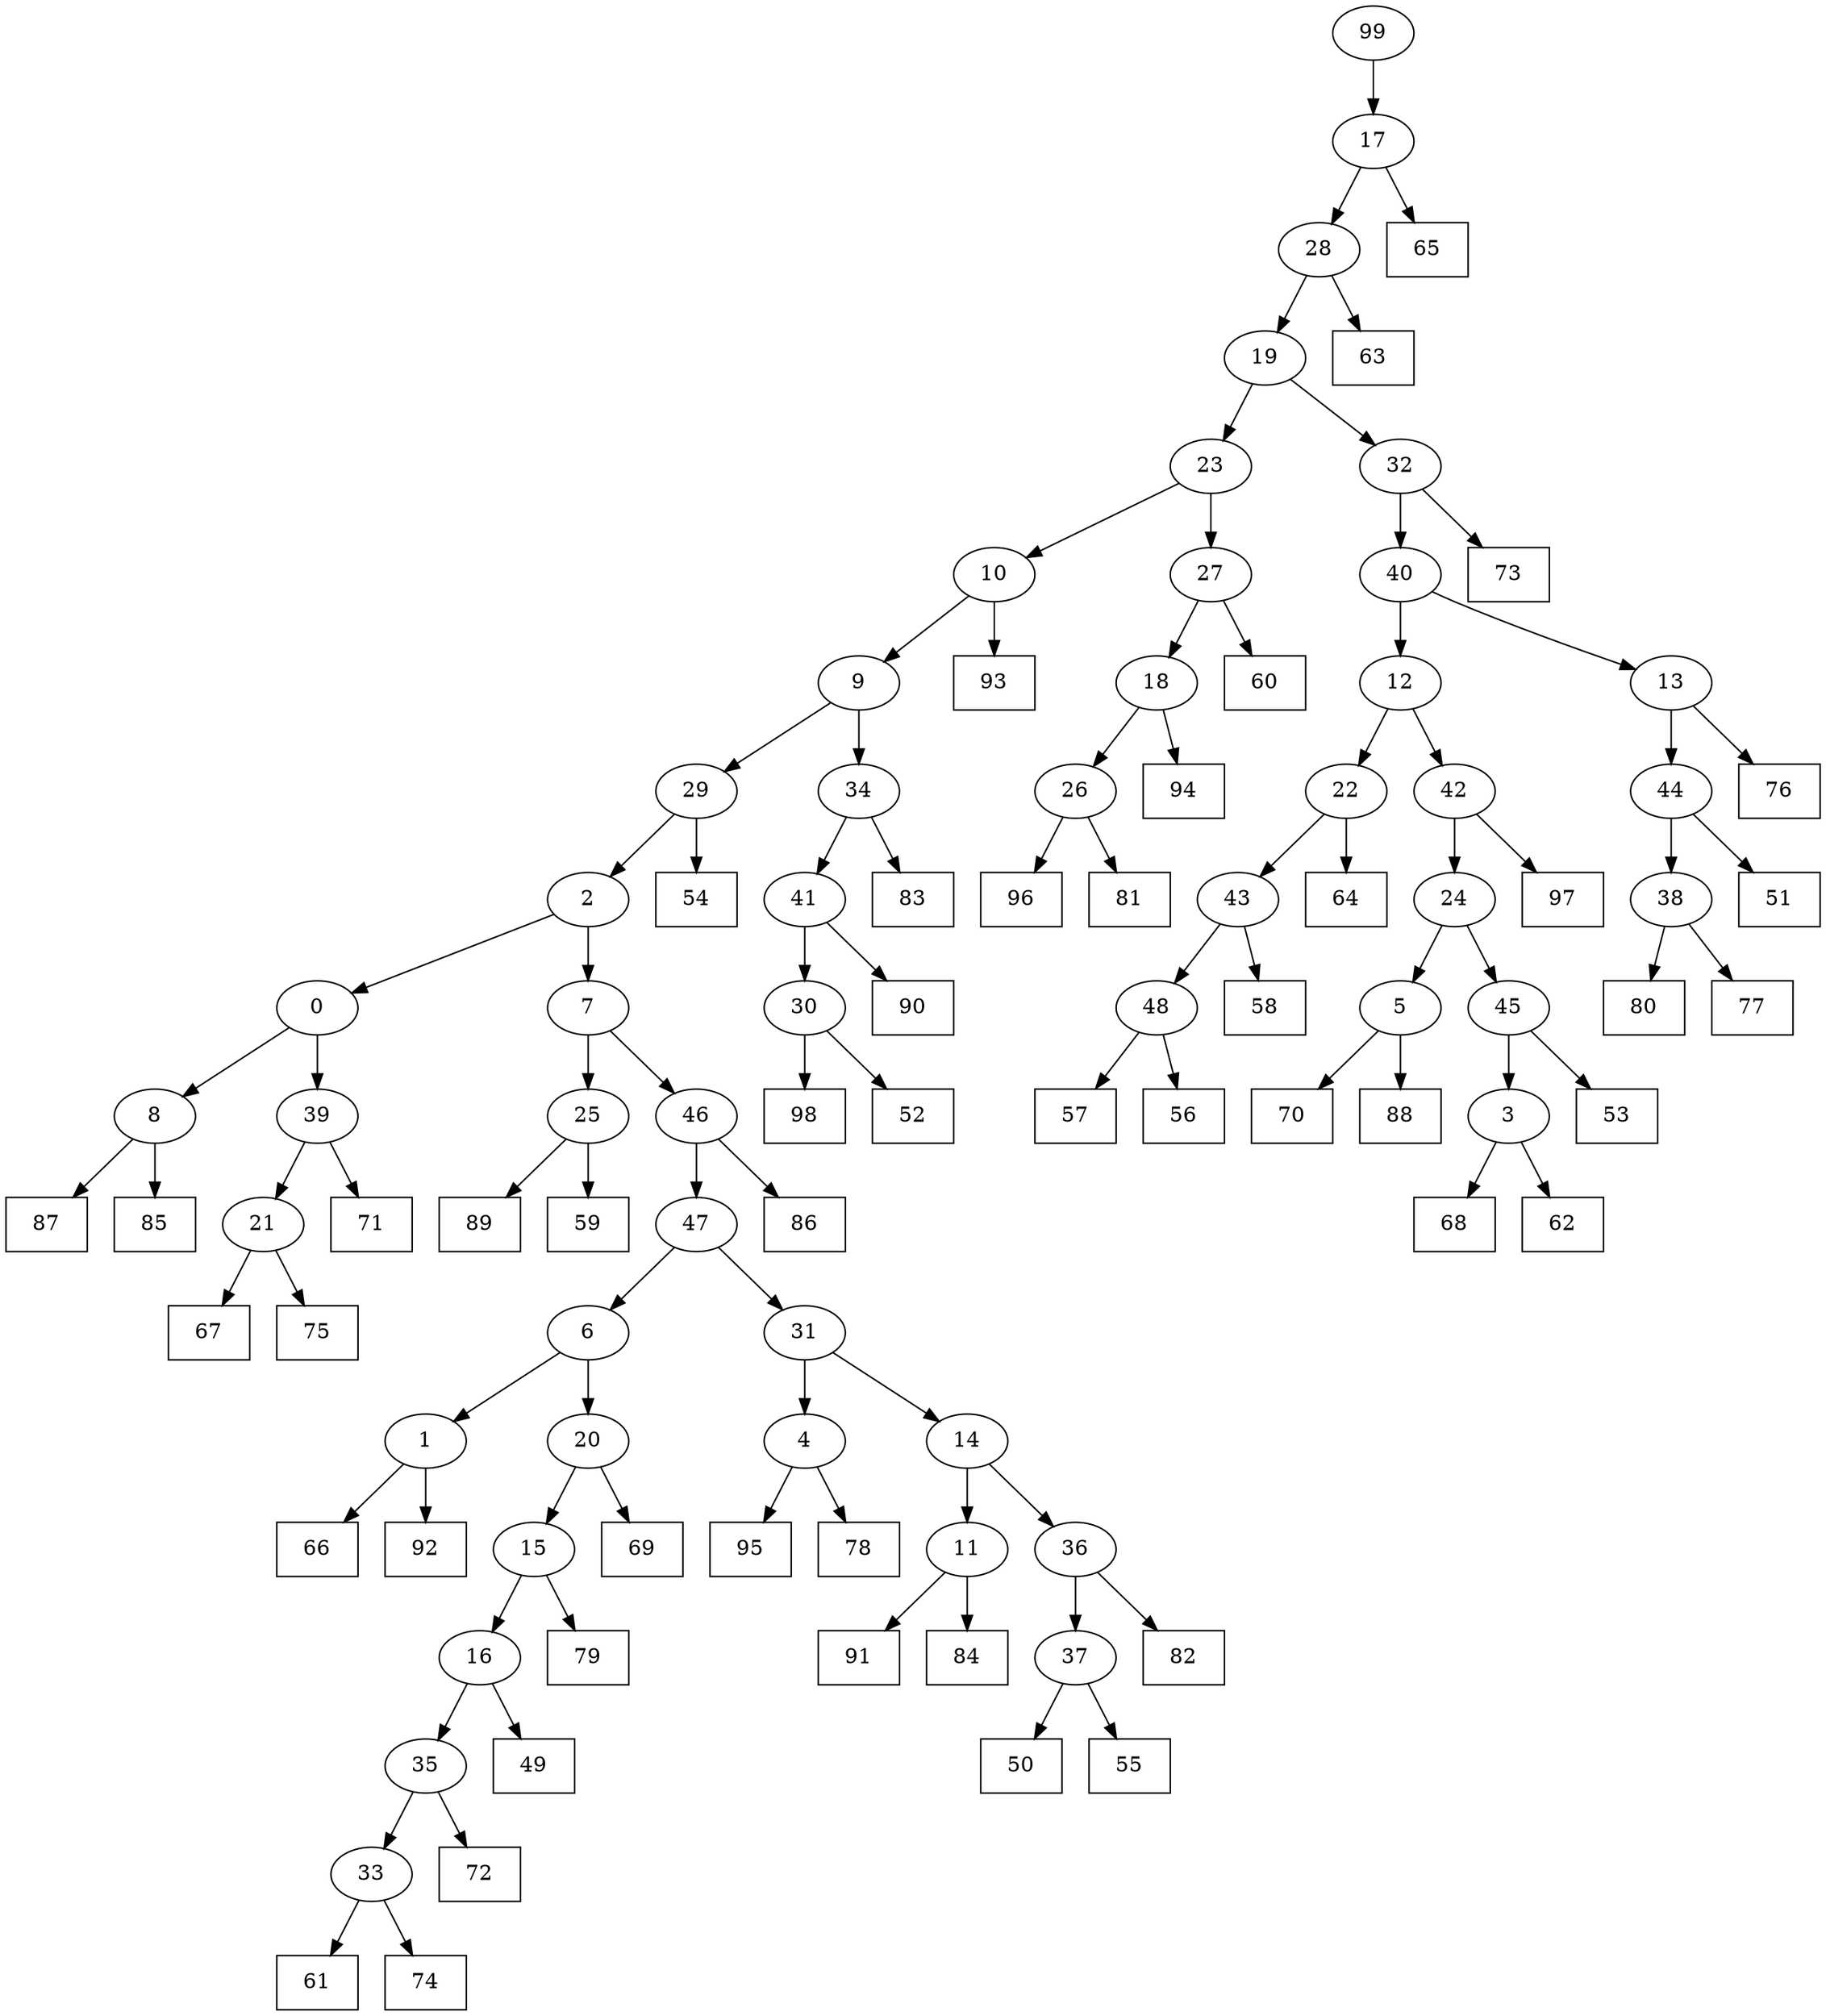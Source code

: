 digraph G {
0[label="0"];
1[label="1"];
2[label="2"];
3[label="3"];
4[label="4"];
5[label="5"];
6[label="6"];
7[label="7"];
8[label="8"];
9[label="9"];
10[label="10"];
11[label="11"];
12[label="12"];
13[label="13"];
14[label="14"];
15[label="15"];
16[label="16"];
17[label="17"];
18[label="18"];
19[label="19"];
20[label="20"];
21[label="21"];
22[label="22"];
23[label="23"];
24[label="24"];
25[label="25"];
26[label="26"];
27[label="27"];
28[label="28"];
29[label="29"];
30[label="30"];
31[label="31"];
32[label="32"];
33[label="33"];
34[label="34"];
35[label="35"];
36[label="36"];
37[label="37"];
38[label="38"];
39[label="39"];
40[label="40"];
41[label="41"];
42[label="42"];
43[label="43"];
44[label="44"];
45[label="45"];
46[label="46"];
47[label="47"];
48[label="48"];
49[shape=box,label="61"];
50[shape=box,label="94"];
51[shape=box,label="86"];
52[shape=box,label="57"];
53[shape=box,label="83"];
54[shape=box,label="72"];
55[shape=box,label="69"];
56[shape=box,label="87"];
57[shape=box,label="66"];
58[shape=box,label="91"];
59[shape=box,label="50"];
60[shape=box,label="82"];
61[shape=box,label="73"];
62[shape=box,label="70"];
63[shape=box,label="67"];
64[shape=box,label="96"];
65[shape=box,label="92"];
66[shape=box,label="88"];
67[shape=box,label="95"];
68[shape=box,label="71"];
69[shape=box,label="81"];
70[shape=box,label="68"];
71[shape=box,label="78"];
72[shape=box,label="63"];
73[shape=box,label="65"];
74[shape=box,label="80"];
75[shape=box,label="89"];
76[shape=box,label="90"];
77[shape=box,label="58"];
78[shape=box,label="54"];
79[shape=box,label="85"];
80[shape=box,label="98"];
81[shape=box,label="76"];
82[shape=box,label="52"];
83[shape=box,label="60"];
84[shape=box,label="64"];
85[shape=box,label="74"];
86[shape=box,label="75"];
87[shape=box,label="79"];
88[shape=box,label="97"];
89[shape=box,label="56"];
90[shape=box,label="49"];
91[shape=box,label="53"];
92[shape=box,label="55"];
93[shape=box,label="51"];
94[shape=box,label="59"];
95[shape=box,label="84"];
96[shape=box,label="77"];
97[shape=box,label="93"];
98[shape=box,label="62"];
99[label="99"];
4->71 ;
35->54 ;
39->68 ;
9->34 ;
8->56 ;
5->66 ;
21->86 ;
15->87 ;
48->52 ;
26->64 ;
37->59 ;
37->92 ;
42->88 ;
44->93 ;
13->44 ;
44->38 ;
7->46 ;
7->25 ;
11->58 ;
3->70 ;
25->75 ;
45->3 ;
3->98 ;
38->96 ;
38->74 ;
27->83 ;
34->53 ;
30->80 ;
24->45 ;
29->78 ;
5->62 ;
23->27 ;
45->91 ;
36->37 ;
16->35 ;
21->63 ;
25->94 ;
8->79 ;
0->8 ;
17->73 ;
27->18 ;
12->22 ;
22->84 ;
41->30 ;
30->82 ;
43->48 ;
40->12 ;
15->16 ;
16->90 ;
48->89 ;
28->19 ;
19->23 ;
99->17 ;
17->28 ;
14->11 ;
11->95 ;
43->77 ;
40->13 ;
1->65 ;
31->14 ;
22->43 ;
19->32 ;
32->40 ;
20->55 ;
47->31 ;
41->76 ;
23->10 ;
32->61 ;
35->33 ;
33->49 ;
2->7 ;
2->0 ;
46->51 ;
46->47 ;
47->6 ;
33->85 ;
0->39 ;
39->21 ;
10->97 ;
6->20 ;
20->15 ;
34->41 ;
6->1 ;
1->57 ;
18->50 ;
18->26 ;
26->69 ;
28->72 ;
12->42 ;
42->24 ;
13->81 ;
9->29 ;
29->2 ;
10->9 ;
31->4 ;
4->67 ;
24->5 ;
14->36 ;
36->60 ;
}
